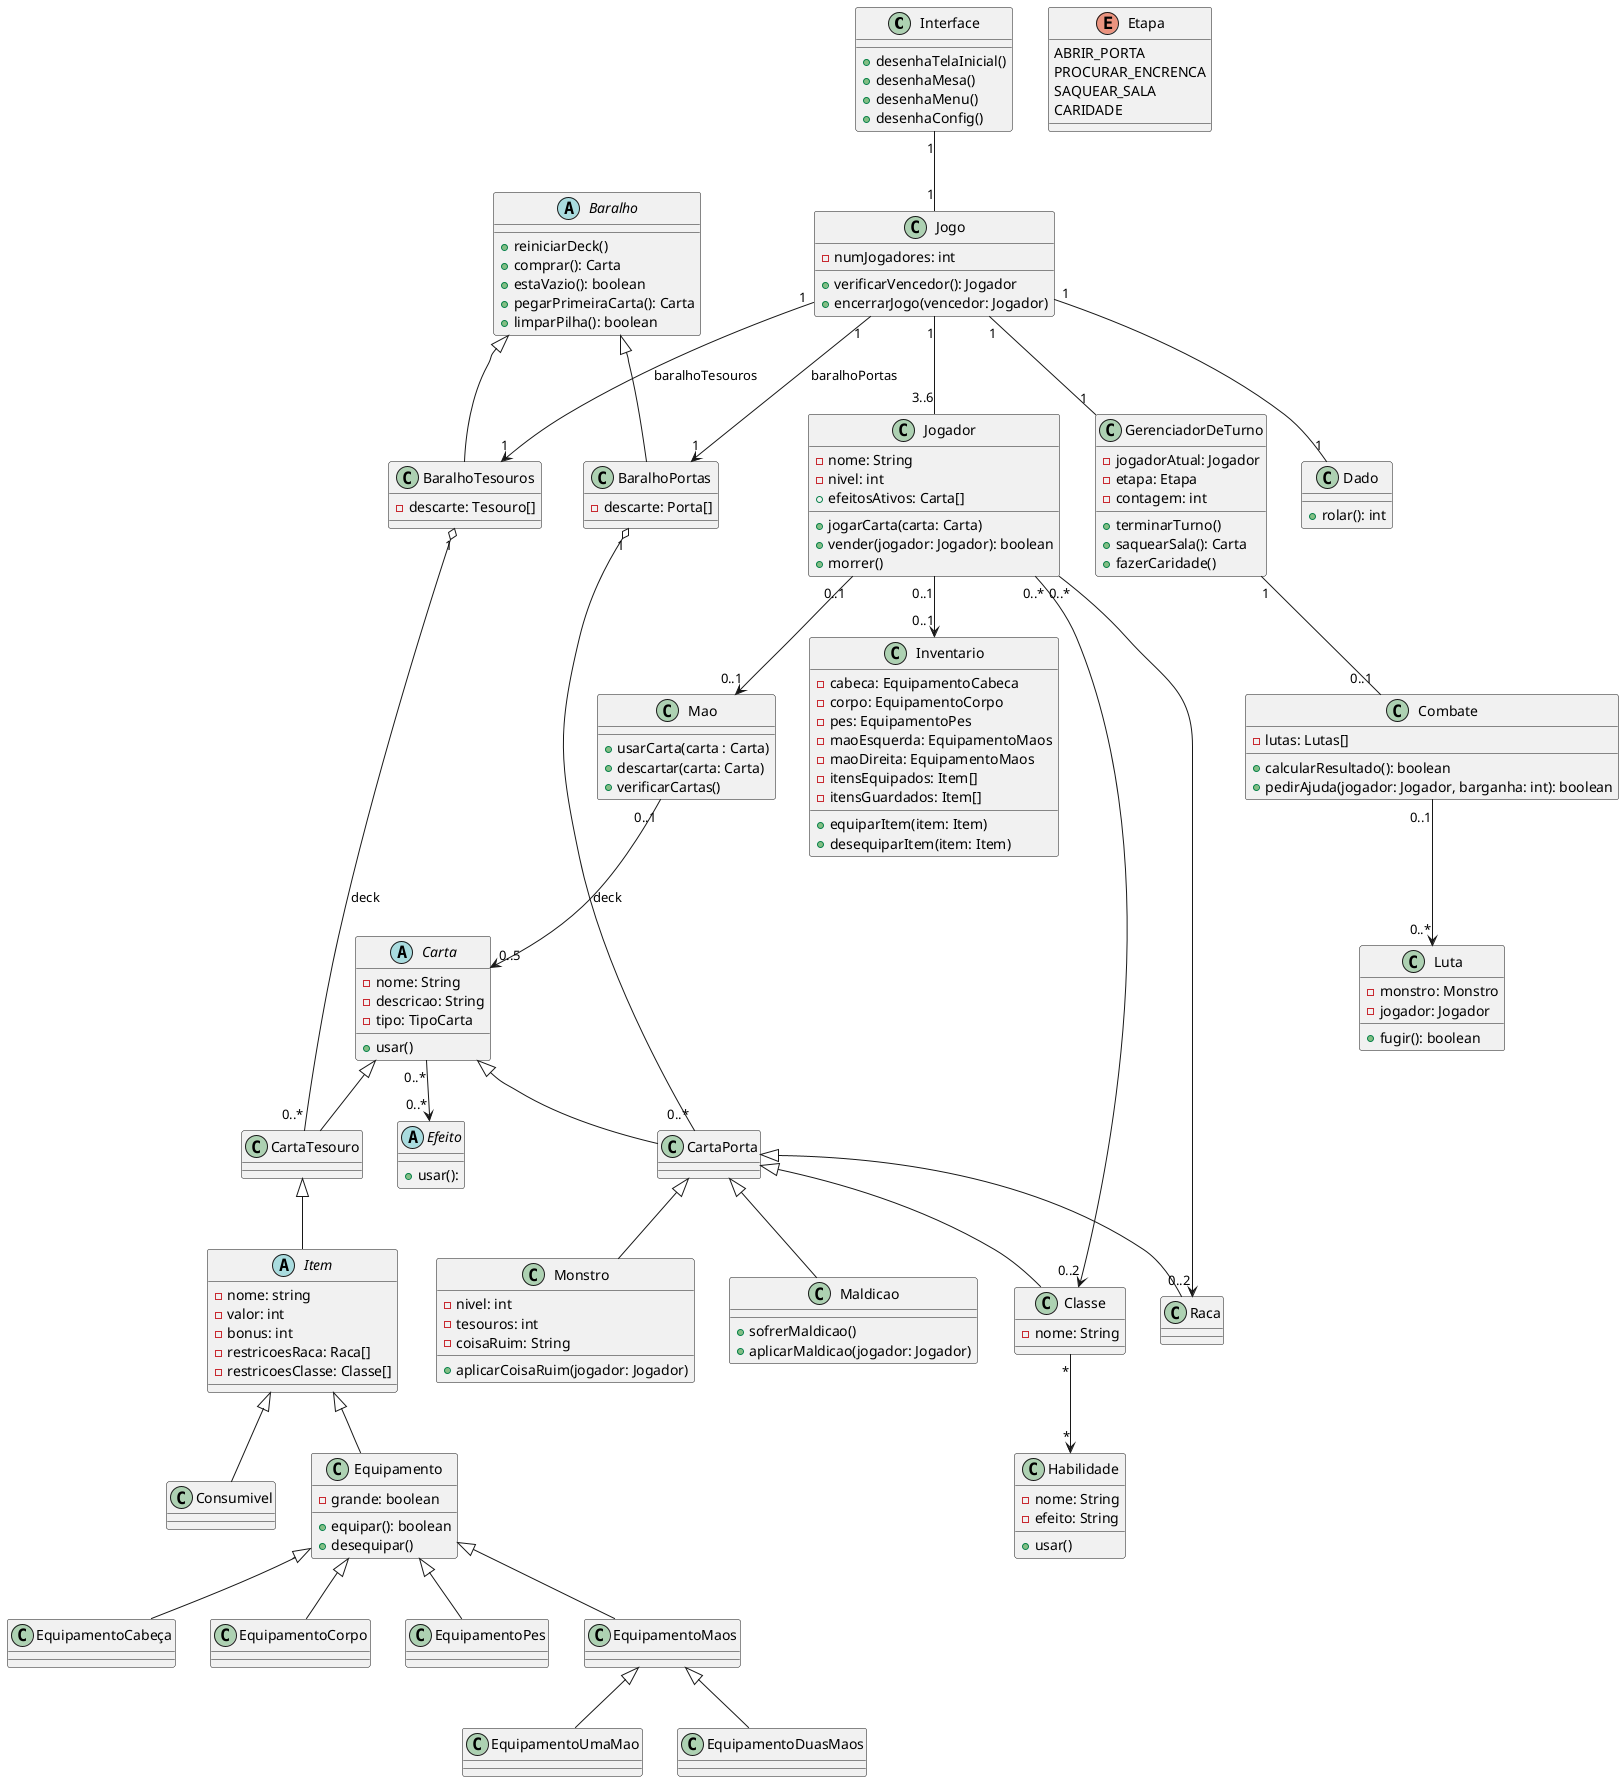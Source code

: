 @startuml
class Interface {
  + desenhaTelaInicial()
  + desenhaMesa()
  + desenhaMenu()
  + desenhaConfig()
}

class Jogo {
  - numJogadores: int
  + verificarVencedor(): Jogador
  + encerrarJogo(vencedor: Jogador)
}

class Dado {
  + rolar(): int
}

class Jogador {
  - nome: String
  - nivel: int
  + efeitosAtivos: Carta[]
  + jogarCarta(carta: Carta)
  + vender(jogador: Jogador): boolean
  + morrer()
}

class GerenciadorDeTurno {
  - jogadorAtual: Jogador
  - etapa: Etapa
  - contagem: int
  + terminarTurno()
  + saquearSala(): Carta
  + fazerCaridade()
}

class Mao {
  + usarCarta(carta : Carta)
  + descartar(carta: Carta)
  + verificarCartas()
}

class Inventario {
  - cabeca: EquipamentoCabeca
  - corpo: EquipamentoCorpo
  - pes: EquipamentoPes
  - maoEsquerda: EquipamentoMaos
  - maoDireita: EquipamentoMaos
  - itensEquipados: Item[]
  - itensGuardados: Item[]
  + equiparItem(item: Item)
  + desequiparItem(item: Item)
}

class Luta {
  - monstro: Monstro
  - jogador: Jogador
  + fugir(): boolean
}

class Combate {
  - lutas: Lutas[]
  + calcularResultado(): boolean
  + pedirAjuda(jogador: Jogador, barganha: int): boolean
}

abstract class Efeito {
 + usar():
}

enum Etapa {
  ABRIR_PORTA
  PROCURAR_ENCRENCA
  SAQUEAR_SALA
  CARIDADE
}

abstract class Carta {
  - nome: String
  - descricao: String
  - tipo: TipoCarta
  + usar()
}

class Monstro extends CartaPorta {
  - nivel: int
  - tesouros: int
  - coisaRuim: String
  + aplicarCoisaRuim(jogador: Jogador)
}

class Maldicao extends CartaPorta {
  + sofrerMaldicao()
  + aplicarMaldicao(jogador: Jogador)
}

abstract class Item extends CartaTesouro {
  - nome: string
  - valor: int
  - bonus: int
  - restricoesRaca: Raca[]
  - restricoesClasse: Classe[]
}

class Equipamento extends Item {
  - grande: boolean
  + equipar(): boolean
  + desequipar()
}

class EquipamentoCabeça extends Equipamento {

}

class EquipamentoCorpo extends Equipamento {

}

class EquipamentoPes extends Equipamento {

}

class EquipamentoMaos extends Equipamento {

}
class EquipamentoUmaMao extends EquipamentoMaos {

}

class EquipamentoDuasMaos extends EquipamentoMaos {

}


class Consumivel extends Item {

}

abstract class Baralho {
  + reiniciarDeck()
  + comprar(): Carta
  + estaVazio(): boolean
  + pegarPrimeiraCarta(): Carta
  + limparPilha(): boolean
}

class BaralhoPortas extends Baralho {
  - descarte: Porta[]
}

class BaralhoTesouros extends Baralho {
  - descarte: Tesouro[]
}

class CartaPorta extends Carta {

}

class CartaTesouro extends Carta {

}

class Raca extends CartaPorta {

}

class Classe extends CartaPorta {
  - nome: String
}

class Habilidade {
  - nome: String
  - efeito: String
  + usar()
}

Interface "1" -- "1" Jogo
Jogo "1" -- "3..6" Jogador
Jogo "1" -- "1" Dado
Jogo "1" -- "1" GerenciadorDeTurno
Jogo "1" --> "1" BaralhoPortas : baralhoPortas
Jogo "1" --> "1" BaralhoTesouros : baralhoTesouros
Jogador "0..1" --> "0..1" Mao
Jogador "0..1" --> "0..1" Inventario
GerenciadorDeTurno "1" -- "0..1" Combate
Combate "0..1" --> "0..*" Luta
Mao "0..1" --> "0..5" Carta
Carta "0..*" --> "0..*" Efeito
Jogador "0..*" --> "0..2" Raca
Jogador "0..*" --> "0..2" Classe
Classe "*" --> "*" Habilidade
BaralhoPortas "1" o-- "0..*" CartaPorta : deck
BaralhoTesouros "1" o-- "0..*" CartaTesouro : deck
@enduml
